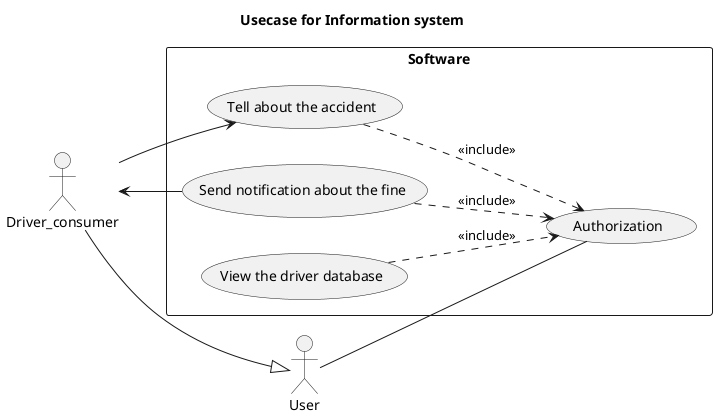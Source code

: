 @startuml 
title Usecase for Information system
left to right direction
skinparam packageStyle rect
actor User
actor Driver_consumer
Driver_consumer --|> User
rectangle Software {
  User -- (Authorization)
  
  (Send notification about the fine) --> Driver_consumer
  Driver_consumer --> (Tell about the accident)
  
  (Send notification about the fine) ..> (Authorization) : <<include>>
  (Tell about the accident) ..> (Authorization) : <<include>>
  (View the driver database) ..> (Authorization) : <<include>>
  
  
}
@enduml
